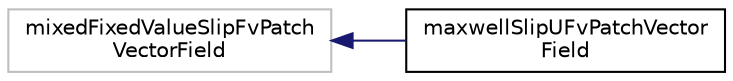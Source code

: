 digraph "Graphical Class Hierarchy"
{
  bgcolor="transparent";
  edge [fontname="Helvetica",fontsize="10",labelfontname="Helvetica",labelfontsize="10"];
  node [fontname="Helvetica",fontsize="10",shape=record];
  rankdir="LR";
  Node1 [label="mixedFixedValueSlipFvPatch\lVectorField",height=0.2,width=0.4,color="grey75"];
  Node1 -> Node2 [dir="back",color="midnightblue",fontsize="10",style="solid",fontname="Helvetica"];
  Node2 [label="maxwellSlipUFvPatchVector\lField",height=0.2,width=0.4,color="black",URL="$a01492.html",tooltip="Maxwell slip boundary condition including thermal creep and surface curvature terms that can be optio..."];
}
